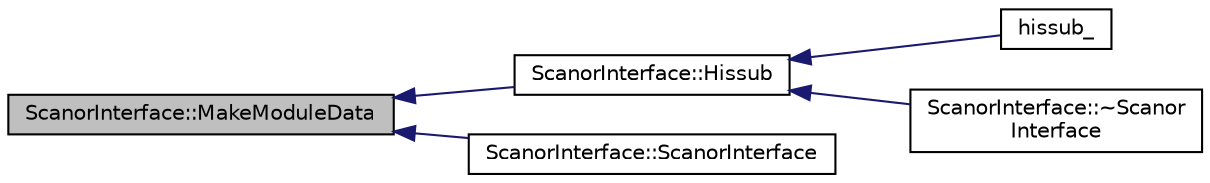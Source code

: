 digraph "ScanorInterface::MakeModuleData"
{
  edge [fontname="Helvetica",fontsize="10",labelfontname="Helvetica",labelfontsize="10"];
  node [fontname="Helvetica",fontsize="10",shape=record];
  rankdir="LR";
  Node1 [label="ScanorInterface::MakeModuleData",height=0.2,width=0.4,color="black", fillcolor="grey75", style="filled", fontcolor="black"];
  Node1 -> Node2 [dir="back",color="midnightblue",fontsize="10",style="solid",fontname="Helvetica"];
  Node2 [label="ScanorInterface::Hissub",height=0.2,width=0.4,color="black", fillcolor="white", style="filled",URL="$de/dfa/class_scanor_interface.html#abc2883ce3cd0783d422bbd8251a7e644"];
  Node2 -> Node3 [dir="back",color="midnightblue",fontsize="10",style="solid",fontname="Helvetica"];
  Node3 [label="hissub_",height=0.2,width=0.4,color="black", fillcolor="white", style="filled",URL="$d6/db4/_scanor_8cpp.html#a4c73088139b20f913c3f554cfaa1c6a5",tooltip="interface between scan and C++ "];
  Node2 -> Node4 [dir="back",color="midnightblue",fontsize="10",style="solid",fontname="Helvetica"];
  Node4 [label="ScanorInterface::~Scanor\lInterface",height=0.2,width=0.4,color="black", fillcolor="white", style="filled",URL="$de/dfa/class_scanor_interface.html#afedd786e14ed9ad6d8567581439b7192"];
  Node1 -> Node5 [dir="back",color="midnightblue",fontsize="10",style="solid",fontname="Helvetica"];
  Node5 [label="ScanorInterface::ScanorInterface",height=0.2,width=0.4,color="black", fillcolor="white", style="filled",URL="$de/dfa/class_scanor_interface.html#a0d14caf29f24f3e7255d144bb15d6bee"];
}
